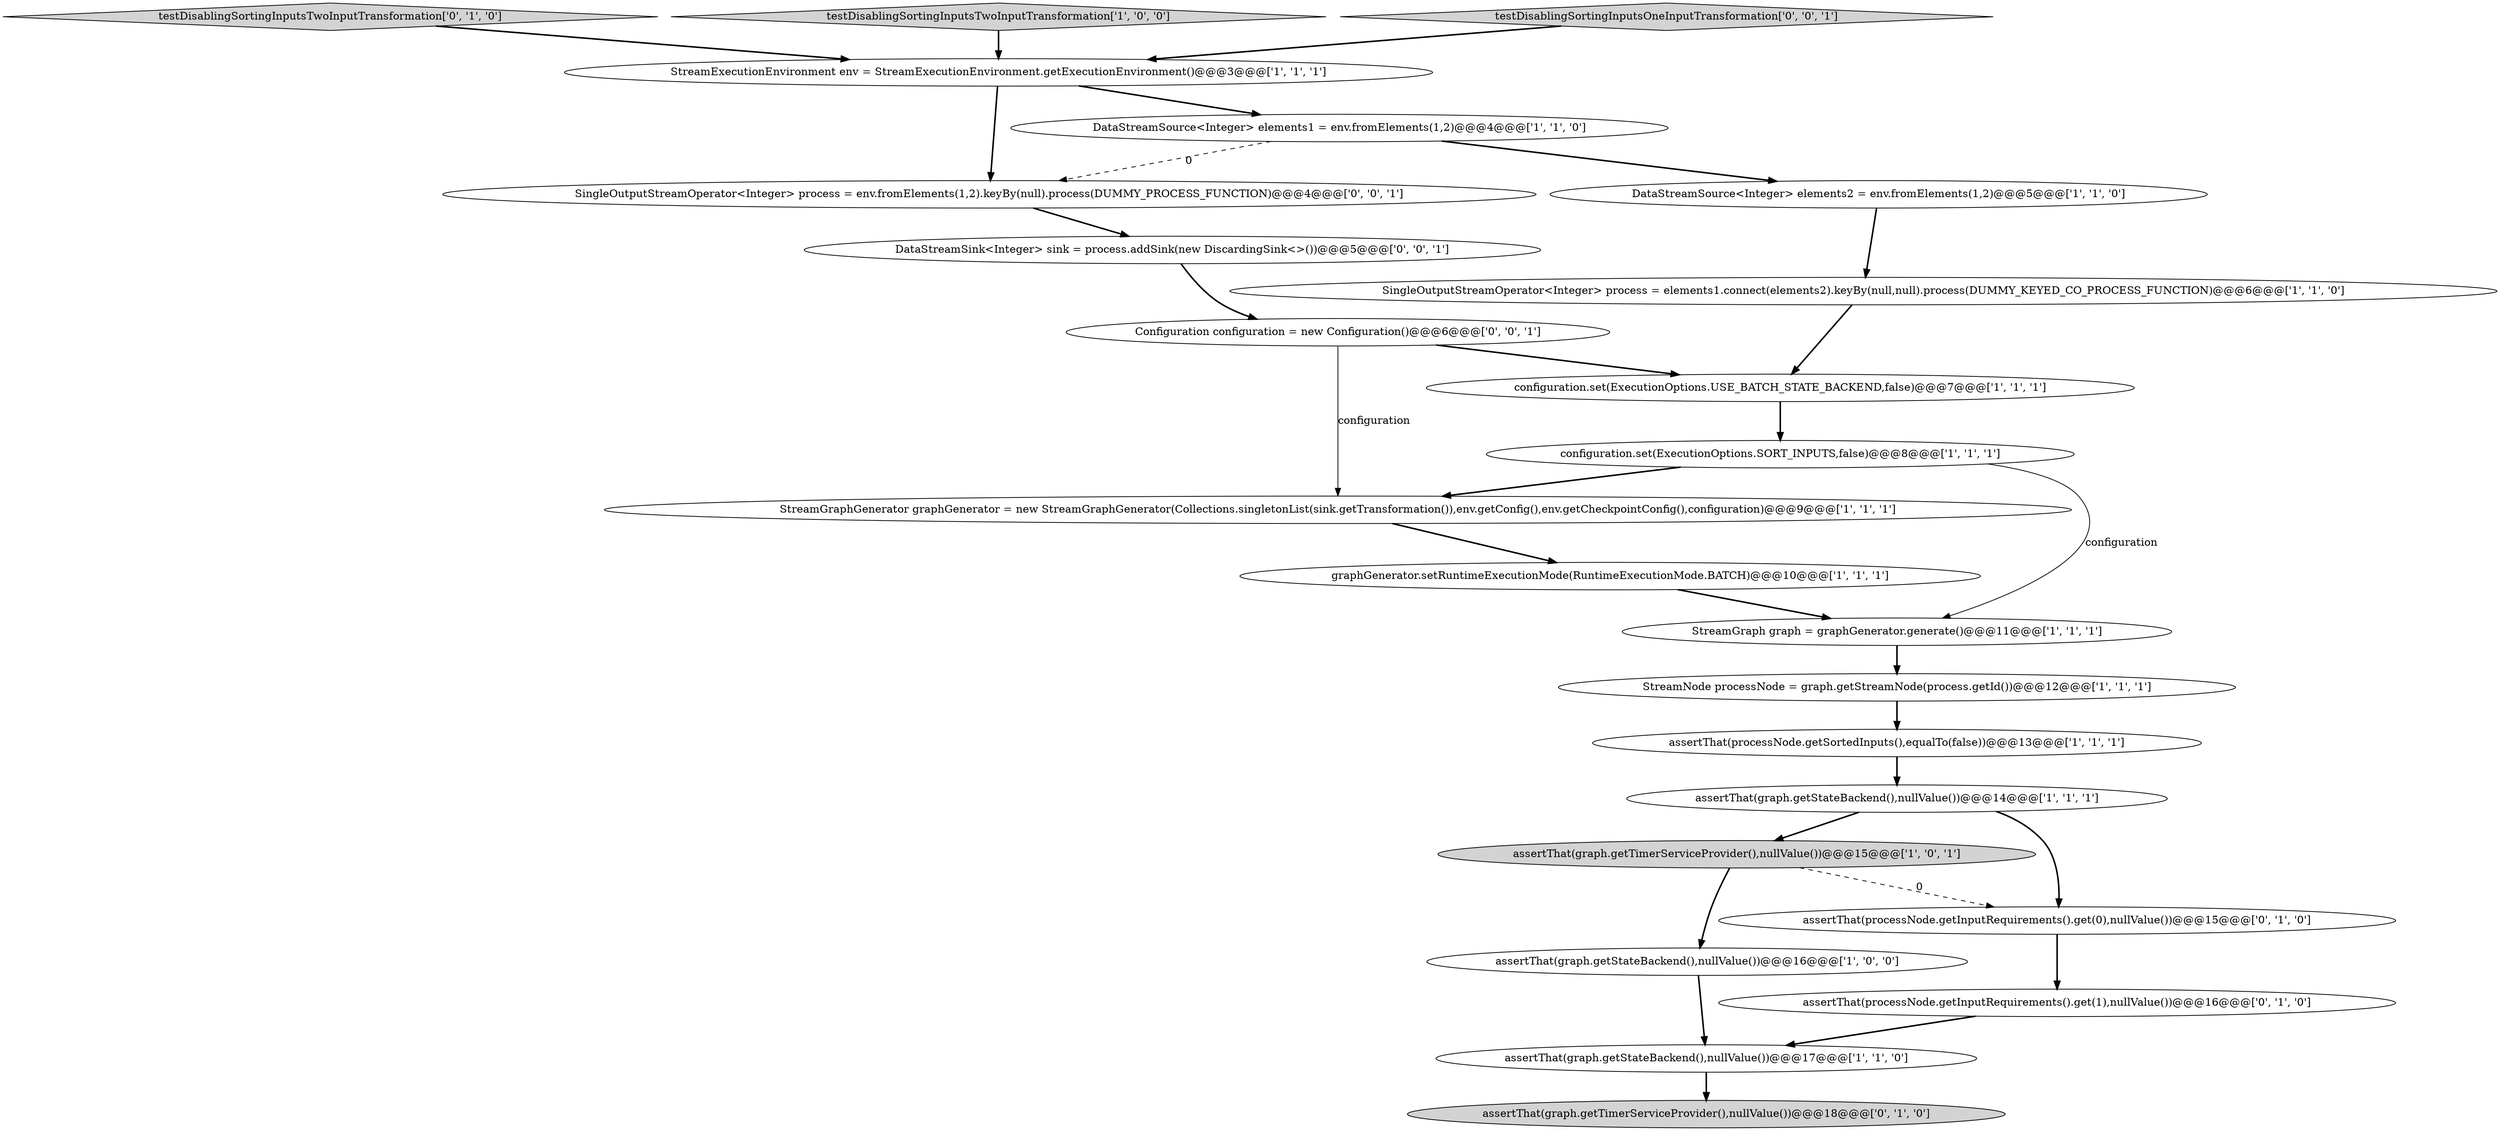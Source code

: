 digraph {
17 [style = filled, label = "testDisablingSortingInputsTwoInputTransformation['0', '1', '0']", fillcolor = lightgray, shape = diamond image = "AAA0AAABBB2BBB"];
10 [style = filled, label = "assertThat(graph.getTimerServiceProvider(),nullValue())@@@15@@@['1', '0', '1']", fillcolor = lightgray, shape = ellipse image = "AAA0AAABBB1BBB"];
20 [style = filled, label = "SingleOutputStreamOperator<Integer> process = env.fromElements(1,2).keyBy(null).process(DUMMY_PROCESS_FUNCTION)@@@4@@@['0', '0', '1']", fillcolor = white, shape = ellipse image = "AAA0AAABBB3BBB"];
22 [style = filled, label = "Configuration configuration = new Configuration()@@@6@@@['0', '0', '1']", fillcolor = white, shape = ellipse image = "AAA0AAABBB3BBB"];
9 [style = filled, label = "StreamNode processNode = graph.getStreamNode(process.getId())@@@12@@@['1', '1', '1']", fillcolor = white, shape = ellipse image = "AAA0AAABBB1BBB"];
8 [style = filled, label = "DataStreamSource<Integer> elements1 = env.fromElements(1,2)@@@4@@@['1', '1', '0']", fillcolor = white, shape = ellipse image = "AAA0AAABBB1BBB"];
16 [style = filled, label = "assertThat(processNode.getInputRequirements().get(1),nullValue())@@@16@@@['0', '1', '0']", fillcolor = white, shape = ellipse image = "AAA1AAABBB2BBB"];
14 [style = filled, label = "testDisablingSortingInputsTwoInputTransformation['1', '0', '0']", fillcolor = lightgray, shape = diamond image = "AAA0AAABBB1BBB"];
0 [style = filled, label = "assertThat(graph.getStateBackend(),nullValue())@@@14@@@['1', '1', '1']", fillcolor = white, shape = ellipse image = "AAA0AAABBB1BBB"];
1 [style = filled, label = "SingleOutputStreamOperator<Integer> process = elements1.connect(elements2).keyBy(null,null).process(DUMMY_KEYED_CO_PROCESS_FUNCTION)@@@6@@@['1', '1', '0']", fillcolor = white, shape = ellipse image = "AAA0AAABBB1BBB"];
6 [style = filled, label = "configuration.set(ExecutionOptions.USE_BATCH_STATE_BACKEND,false)@@@7@@@['1', '1', '1']", fillcolor = white, shape = ellipse image = "AAA0AAABBB1BBB"];
3 [style = filled, label = "assertThat(graph.getStateBackend(),nullValue())@@@16@@@['1', '0', '0']", fillcolor = white, shape = ellipse image = "AAA0AAABBB1BBB"];
4 [style = filled, label = "StreamGraph graph = graphGenerator.generate()@@@11@@@['1', '1', '1']", fillcolor = white, shape = ellipse image = "AAA0AAABBB1BBB"];
19 [style = filled, label = "assertThat(processNode.getInputRequirements().get(0),nullValue())@@@15@@@['0', '1', '0']", fillcolor = white, shape = ellipse image = "AAA1AAABBB2BBB"];
15 [style = filled, label = "configuration.set(ExecutionOptions.SORT_INPUTS,false)@@@8@@@['1', '1', '1']", fillcolor = white, shape = ellipse image = "AAA0AAABBB1BBB"];
21 [style = filled, label = "testDisablingSortingInputsOneInputTransformation['0', '0', '1']", fillcolor = lightgray, shape = diamond image = "AAA0AAABBB3BBB"];
23 [style = filled, label = "DataStreamSink<Integer> sink = process.addSink(new DiscardingSink<>())@@@5@@@['0', '0', '1']", fillcolor = white, shape = ellipse image = "AAA0AAABBB3BBB"];
5 [style = filled, label = "StreamExecutionEnvironment env = StreamExecutionEnvironment.getExecutionEnvironment()@@@3@@@['1', '1', '1']", fillcolor = white, shape = ellipse image = "AAA0AAABBB1BBB"];
11 [style = filled, label = "StreamGraphGenerator graphGenerator = new StreamGraphGenerator(Collections.singletonList(sink.getTransformation()),env.getConfig(),env.getCheckpointConfig(),configuration)@@@9@@@['1', '1', '1']", fillcolor = white, shape = ellipse image = "AAA0AAABBB1BBB"];
7 [style = filled, label = "assertThat(graph.getStateBackend(),nullValue())@@@17@@@['1', '1', '0']", fillcolor = white, shape = ellipse image = "AAA0AAABBB1BBB"];
18 [style = filled, label = "assertThat(graph.getTimerServiceProvider(),nullValue())@@@18@@@['0', '1', '0']", fillcolor = lightgray, shape = ellipse image = "AAA0AAABBB2BBB"];
13 [style = filled, label = "assertThat(processNode.getSortedInputs(),equalTo(false))@@@13@@@['1', '1', '1']", fillcolor = white, shape = ellipse image = "AAA0AAABBB1BBB"];
2 [style = filled, label = "graphGenerator.setRuntimeExecutionMode(RuntimeExecutionMode.BATCH)@@@10@@@['1', '1', '1']", fillcolor = white, shape = ellipse image = "AAA0AAABBB1BBB"];
12 [style = filled, label = "DataStreamSource<Integer> elements2 = env.fromElements(1,2)@@@5@@@['1', '1', '0']", fillcolor = white, shape = ellipse image = "AAA0AAABBB1BBB"];
14->5 [style = bold, label=""];
23->22 [style = bold, label=""];
20->23 [style = bold, label=""];
5->8 [style = bold, label=""];
2->4 [style = bold, label=""];
8->12 [style = bold, label=""];
15->4 [style = solid, label="configuration"];
6->15 [style = bold, label=""];
22->6 [style = bold, label=""];
13->0 [style = bold, label=""];
7->18 [style = bold, label=""];
9->13 [style = bold, label=""];
12->1 [style = bold, label=""];
0->19 [style = bold, label=""];
22->11 [style = solid, label="configuration"];
1->6 [style = bold, label=""];
3->7 [style = bold, label=""];
11->2 [style = bold, label=""];
10->3 [style = bold, label=""];
8->20 [style = dashed, label="0"];
0->10 [style = bold, label=""];
19->16 [style = bold, label=""];
15->11 [style = bold, label=""];
4->9 [style = bold, label=""];
21->5 [style = bold, label=""];
5->20 [style = bold, label=""];
16->7 [style = bold, label=""];
10->19 [style = dashed, label="0"];
17->5 [style = bold, label=""];
}
